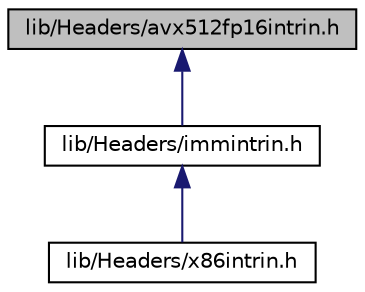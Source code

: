 digraph "lib/Headers/avx512fp16intrin.h"
{
 // LATEX_PDF_SIZE
  bgcolor="transparent";
  edge [fontname="Helvetica",fontsize="10",labelfontname="Helvetica",labelfontsize="10"];
  node [fontname="Helvetica",fontsize="10",shape=record];
  Node1 [label="lib/Headers/avx512fp16intrin.h",height=0.2,width=0.4,color="black", fillcolor="grey75", style="filled", fontcolor="black",tooltip=" "];
  Node1 -> Node2 [dir="back",color="midnightblue",fontsize="10",style="solid",fontname="Helvetica"];
  Node2 [label="lib/Headers/immintrin.h",height=0.2,width=0.4,color="black",URL="$immintrin_8h.html",tooltip=" "];
  Node2 -> Node3 [dir="back",color="midnightblue",fontsize="10",style="solid",fontname="Helvetica"];
  Node3 [label="lib/Headers/x86intrin.h",height=0.2,width=0.4,color="black",URL="$x86intrin_8h.html",tooltip=" "];
}
